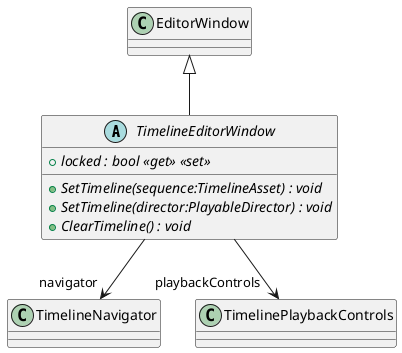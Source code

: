 @startuml
abstract class TimelineEditorWindow {
    + {abstract} locked : bool <<get>> <<set>>
    + {abstract} SetTimeline(sequence:TimelineAsset) : void
    + {abstract} SetTimeline(director:PlayableDirector) : void
    + {abstract} ClearTimeline() : void
}
EditorWindow <|-- TimelineEditorWindow
TimelineEditorWindow --> "navigator" TimelineNavigator
TimelineEditorWindow --> "playbackControls" TimelinePlaybackControls
@enduml
